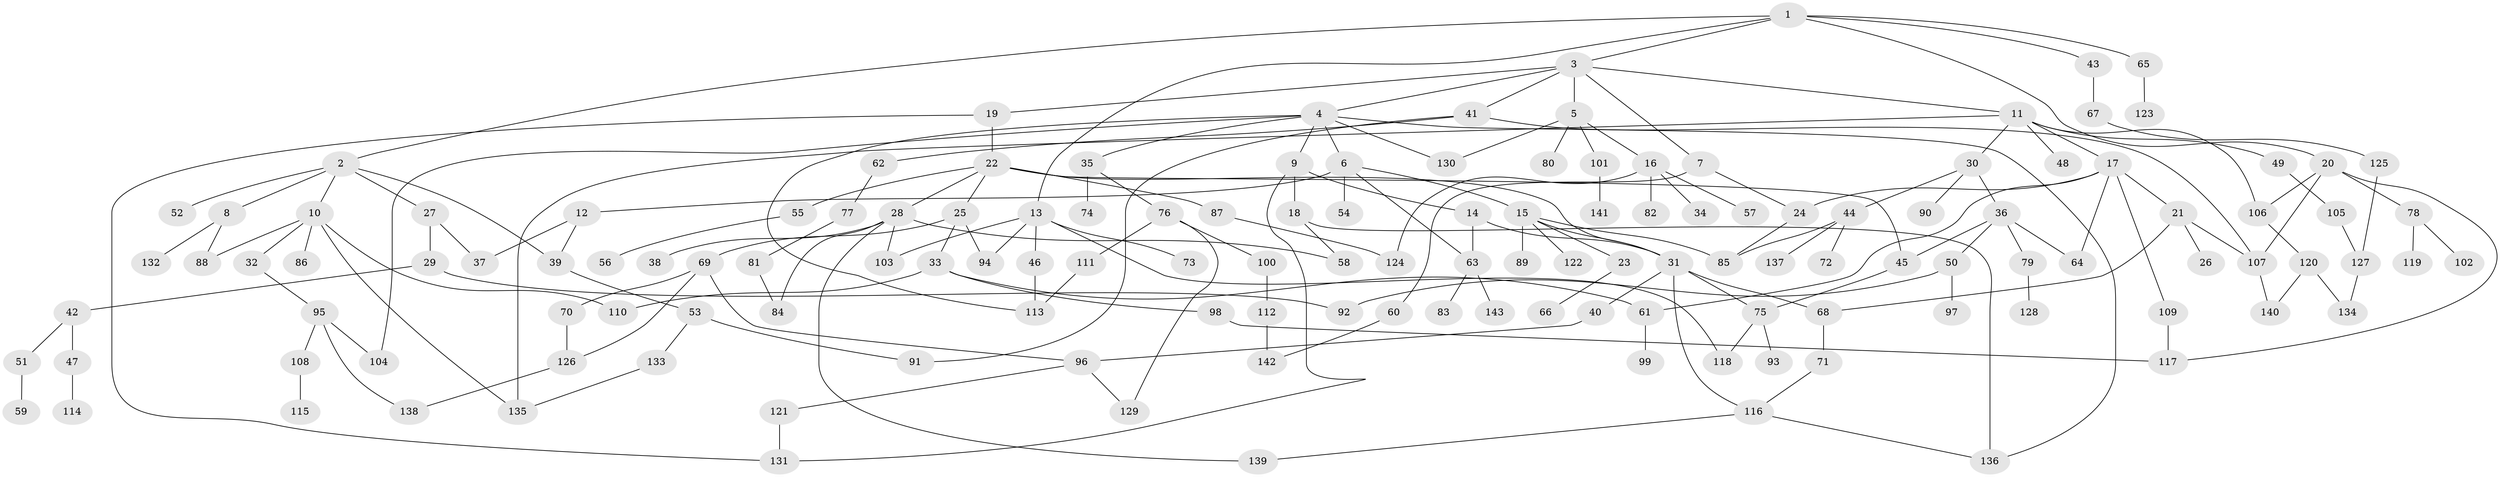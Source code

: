 // coarse degree distribution, {6: 0.08163265306122448, 9: 0.030612244897959183, 7: 0.01020408163265306, 5: 0.07142857142857142, 4: 0.08163265306122448, 3: 0.14285714285714285, 2: 0.3163265306122449, 8: 0.01020408163265306, 1: 0.25510204081632654}
// Generated by graph-tools (version 1.1) at 2025/23/03/03/25 07:23:35]
// undirected, 143 vertices, 190 edges
graph export_dot {
graph [start="1"]
  node [color=gray90,style=filled];
  1;
  2;
  3;
  4;
  5;
  6;
  7;
  8;
  9;
  10;
  11;
  12;
  13;
  14;
  15;
  16;
  17;
  18;
  19;
  20;
  21;
  22;
  23;
  24;
  25;
  26;
  27;
  28;
  29;
  30;
  31;
  32;
  33;
  34;
  35;
  36;
  37;
  38;
  39;
  40;
  41;
  42;
  43;
  44;
  45;
  46;
  47;
  48;
  49;
  50;
  51;
  52;
  53;
  54;
  55;
  56;
  57;
  58;
  59;
  60;
  61;
  62;
  63;
  64;
  65;
  66;
  67;
  68;
  69;
  70;
  71;
  72;
  73;
  74;
  75;
  76;
  77;
  78;
  79;
  80;
  81;
  82;
  83;
  84;
  85;
  86;
  87;
  88;
  89;
  90;
  91;
  92;
  93;
  94;
  95;
  96;
  97;
  98;
  99;
  100;
  101;
  102;
  103;
  104;
  105;
  106;
  107;
  108;
  109;
  110;
  111;
  112;
  113;
  114;
  115;
  116;
  117;
  118;
  119;
  120;
  121;
  122;
  123;
  124;
  125;
  126;
  127;
  128;
  129;
  130;
  131;
  132;
  133;
  134;
  135;
  136;
  137;
  138;
  139;
  140;
  141;
  142;
  143;
  1 -- 2;
  1 -- 3;
  1 -- 13;
  1 -- 20;
  1 -- 43;
  1 -- 65;
  2 -- 8;
  2 -- 10;
  2 -- 27;
  2 -- 52;
  2 -- 39;
  3 -- 4;
  3 -- 5;
  3 -- 7;
  3 -- 11;
  3 -- 19;
  3 -- 41;
  4 -- 6;
  4 -- 9;
  4 -- 35;
  4 -- 130;
  4 -- 136;
  4 -- 104;
  4 -- 113;
  5 -- 16;
  5 -- 80;
  5 -- 101;
  5 -- 130;
  6 -- 12;
  6 -- 15;
  6 -- 54;
  6 -- 63;
  7 -- 24;
  7 -- 60;
  8 -- 132;
  8 -- 88;
  9 -- 14;
  9 -- 18;
  9 -- 131;
  10 -- 32;
  10 -- 86;
  10 -- 88;
  10 -- 135;
  10 -- 110;
  11 -- 17;
  11 -- 30;
  11 -- 48;
  11 -- 49;
  11 -- 106;
  11 -- 135;
  12 -- 37;
  12 -- 39;
  13 -- 46;
  13 -- 73;
  13 -- 103;
  13 -- 118;
  13 -- 94;
  14 -- 63;
  14 -- 31;
  15 -- 23;
  15 -- 31;
  15 -- 89;
  15 -- 122;
  15 -- 85;
  16 -- 34;
  16 -- 57;
  16 -- 82;
  16 -- 124;
  17 -- 21;
  17 -- 61;
  17 -- 109;
  17 -- 24;
  17 -- 64;
  18 -- 58;
  18 -- 136;
  19 -- 22;
  19 -- 131;
  20 -- 78;
  20 -- 106;
  20 -- 117;
  20 -- 107;
  21 -- 26;
  21 -- 107;
  21 -- 68;
  22 -- 25;
  22 -- 28;
  22 -- 45;
  22 -- 55;
  22 -- 87;
  22 -- 31;
  23 -- 66;
  24 -- 85;
  25 -- 33;
  25 -- 69;
  25 -- 94;
  27 -- 29;
  27 -- 37;
  28 -- 38;
  28 -- 84;
  28 -- 103;
  28 -- 139;
  28 -- 58;
  29 -- 42;
  29 -- 92;
  30 -- 36;
  30 -- 44;
  30 -- 90;
  31 -- 40;
  31 -- 68;
  31 -- 75;
  31 -- 116;
  32 -- 95;
  33 -- 98;
  33 -- 110;
  33 -- 61;
  35 -- 74;
  35 -- 76;
  36 -- 50;
  36 -- 64;
  36 -- 79;
  36 -- 45;
  39 -- 53;
  40 -- 96;
  41 -- 62;
  41 -- 107;
  41 -- 91;
  42 -- 47;
  42 -- 51;
  43 -- 67;
  44 -- 72;
  44 -- 85;
  44 -- 137;
  45 -- 75;
  46 -- 113;
  47 -- 114;
  49 -- 105;
  50 -- 97;
  50 -- 92;
  51 -- 59;
  53 -- 91;
  53 -- 133;
  55 -- 56;
  60 -- 142;
  61 -- 99;
  62 -- 77;
  63 -- 83;
  63 -- 143;
  65 -- 123;
  67 -- 125;
  68 -- 71;
  69 -- 70;
  69 -- 96;
  69 -- 126;
  70 -- 126;
  71 -- 116;
  75 -- 93;
  75 -- 118;
  76 -- 100;
  76 -- 111;
  76 -- 129;
  77 -- 81;
  78 -- 102;
  78 -- 119;
  79 -- 128;
  81 -- 84;
  87 -- 124;
  95 -- 104;
  95 -- 108;
  95 -- 138;
  96 -- 121;
  96 -- 129;
  98 -- 117;
  100 -- 112;
  101 -- 141;
  105 -- 127;
  106 -- 120;
  107 -- 140;
  108 -- 115;
  109 -- 117;
  111 -- 113;
  112 -- 142;
  116 -- 139;
  116 -- 136;
  120 -- 134;
  120 -- 140;
  121 -- 131;
  125 -- 127;
  126 -- 138;
  127 -- 134;
  133 -- 135;
}
